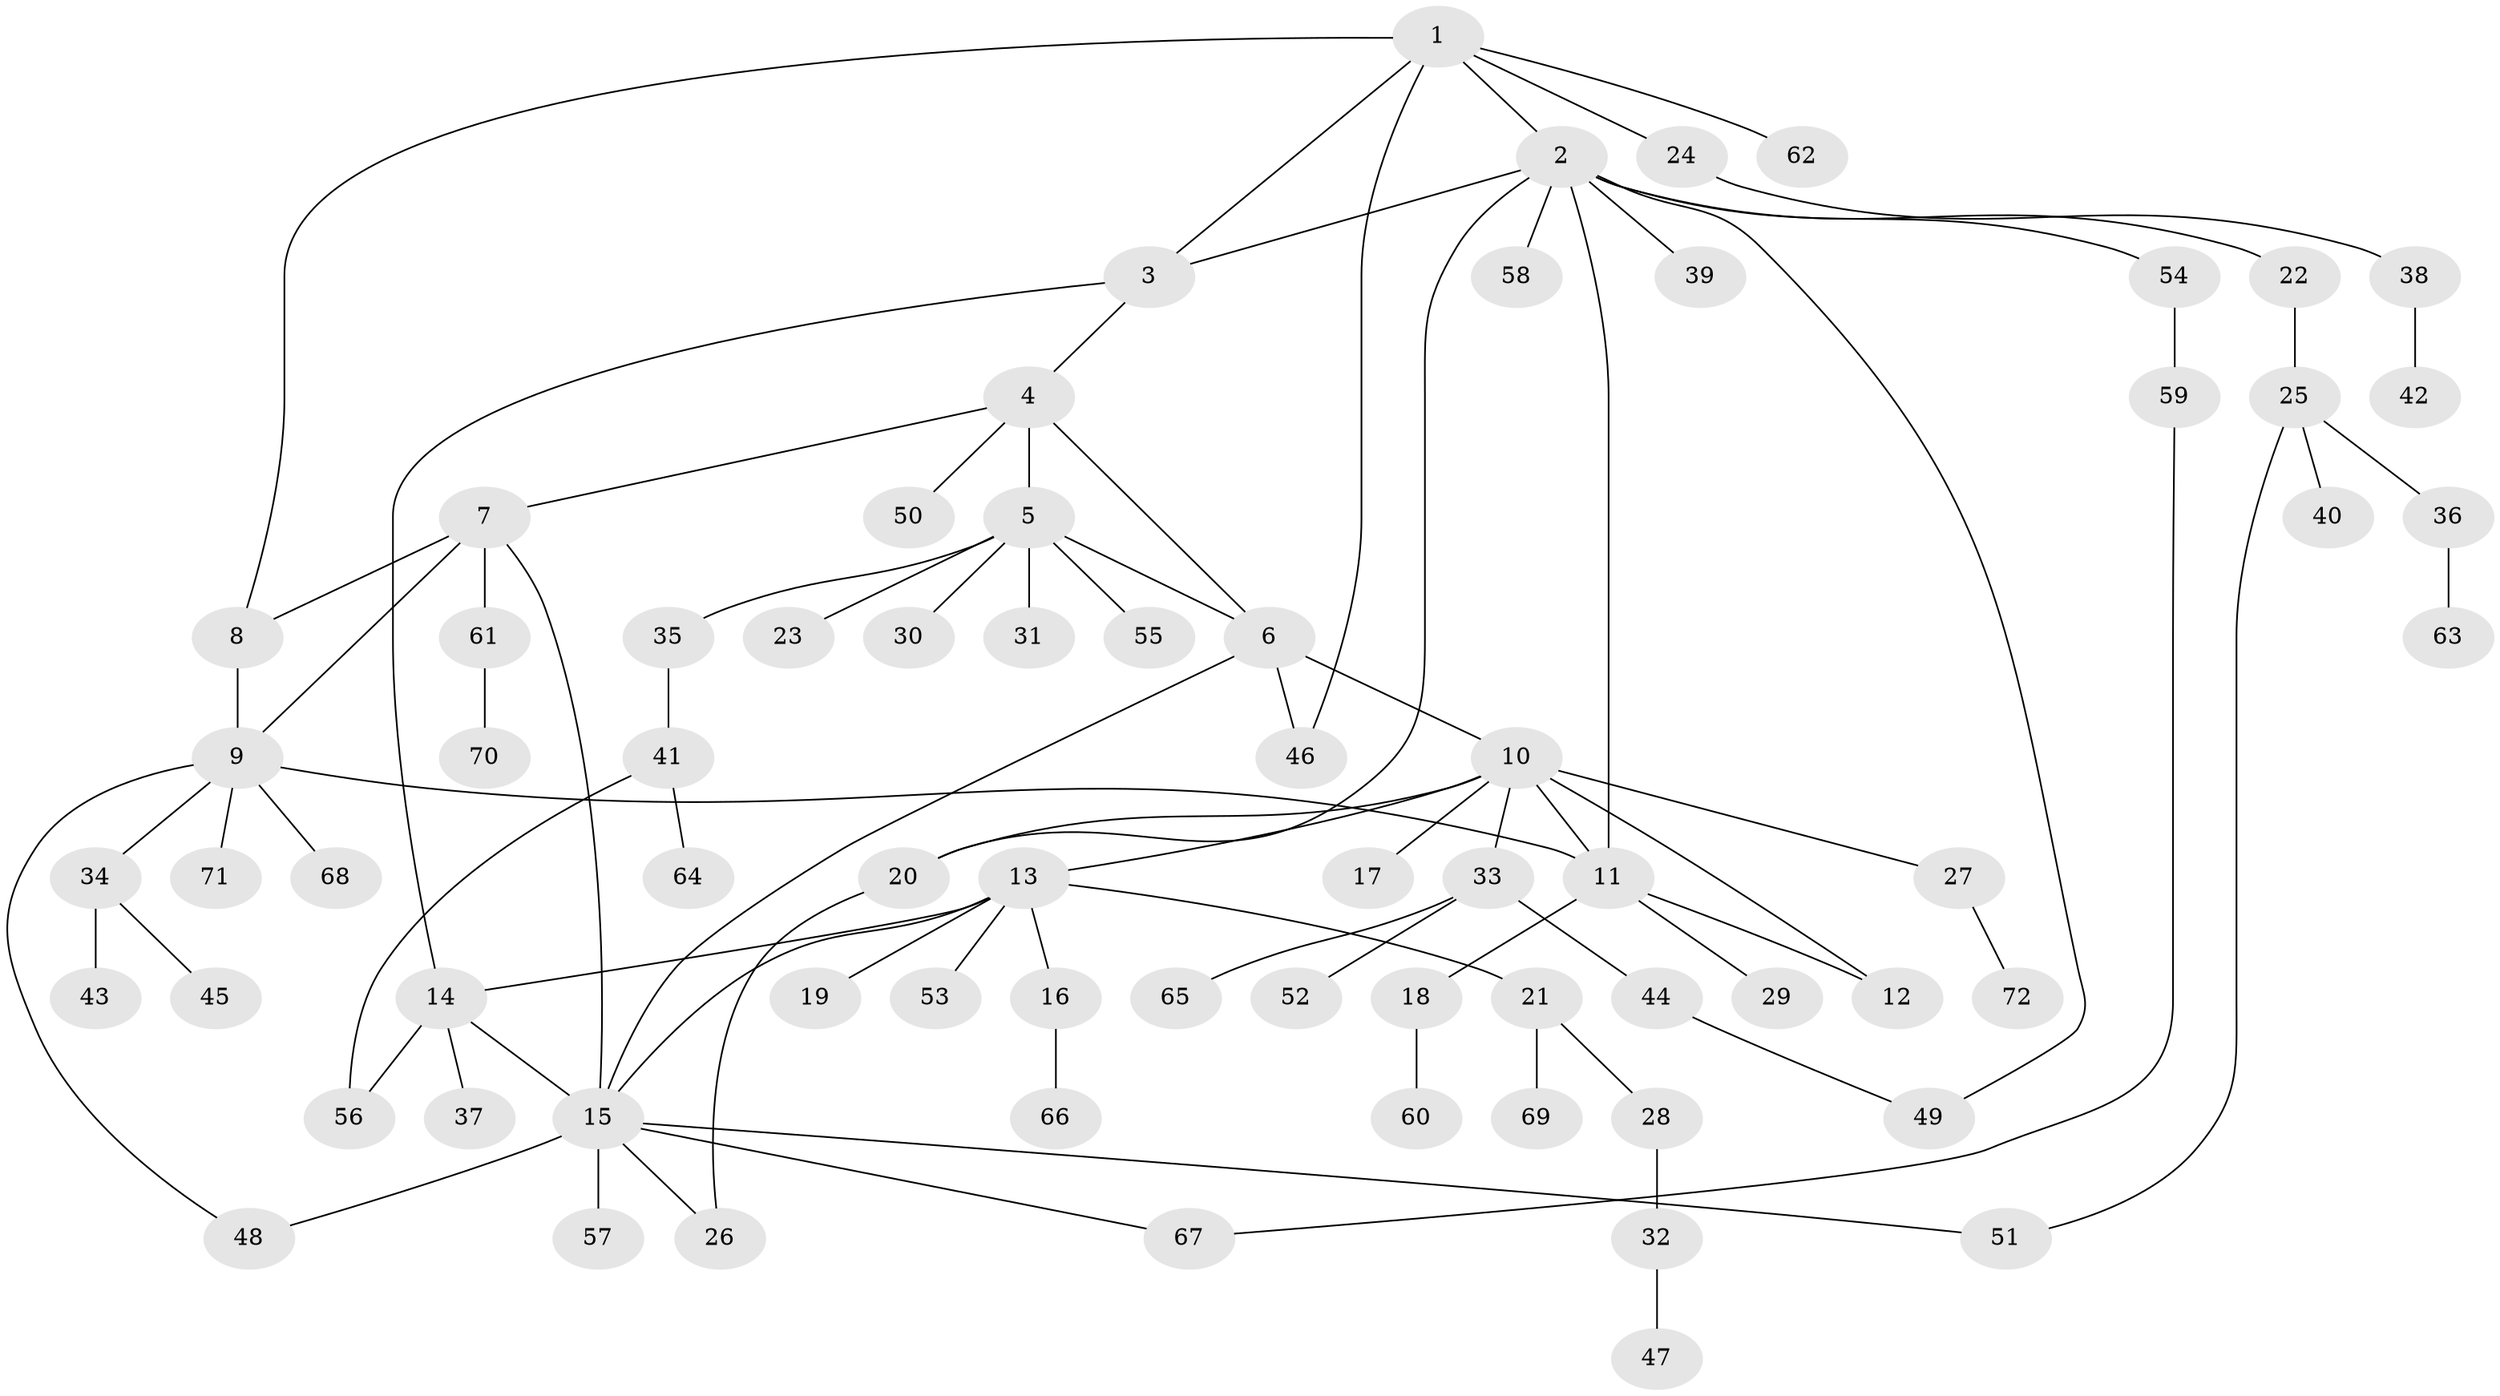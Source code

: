 // Generated by graph-tools (version 1.1) at 2025/26/03/09/25 03:26:43]
// undirected, 72 vertices, 90 edges
graph export_dot {
graph [start="1"]
  node [color=gray90,style=filled];
  1;
  2;
  3;
  4;
  5;
  6;
  7;
  8;
  9;
  10;
  11;
  12;
  13;
  14;
  15;
  16;
  17;
  18;
  19;
  20;
  21;
  22;
  23;
  24;
  25;
  26;
  27;
  28;
  29;
  30;
  31;
  32;
  33;
  34;
  35;
  36;
  37;
  38;
  39;
  40;
  41;
  42;
  43;
  44;
  45;
  46;
  47;
  48;
  49;
  50;
  51;
  52;
  53;
  54;
  55;
  56;
  57;
  58;
  59;
  60;
  61;
  62;
  63;
  64;
  65;
  66;
  67;
  68;
  69;
  70;
  71;
  72;
  1 -- 2;
  1 -- 3;
  1 -- 8;
  1 -- 24;
  1 -- 46;
  1 -- 62;
  2 -- 3;
  2 -- 11;
  2 -- 20;
  2 -- 22;
  2 -- 39;
  2 -- 49;
  2 -- 54;
  2 -- 58;
  3 -- 4;
  3 -- 14;
  4 -- 5;
  4 -- 6;
  4 -- 7;
  4 -- 50;
  5 -- 6;
  5 -- 23;
  5 -- 30;
  5 -- 31;
  5 -- 35;
  5 -- 55;
  6 -- 10;
  6 -- 15;
  6 -- 46;
  7 -- 8;
  7 -- 9;
  7 -- 15;
  7 -- 61;
  8 -- 9;
  9 -- 11;
  9 -- 34;
  9 -- 48;
  9 -- 68;
  9 -- 71;
  10 -- 11;
  10 -- 12;
  10 -- 13;
  10 -- 17;
  10 -- 20;
  10 -- 27;
  10 -- 33;
  11 -- 12;
  11 -- 18;
  11 -- 29;
  13 -- 14;
  13 -- 15;
  13 -- 16;
  13 -- 19;
  13 -- 21;
  13 -- 53;
  14 -- 15;
  14 -- 37;
  14 -- 56;
  15 -- 26;
  15 -- 48;
  15 -- 51;
  15 -- 57;
  15 -- 67;
  16 -- 66;
  18 -- 60;
  20 -- 26;
  21 -- 28;
  21 -- 69;
  22 -- 25;
  24 -- 38;
  25 -- 36;
  25 -- 40;
  25 -- 51;
  27 -- 72;
  28 -- 32;
  32 -- 47;
  33 -- 44;
  33 -- 52;
  33 -- 65;
  34 -- 43;
  34 -- 45;
  35 -- 41;
  36 -- 63;
  38 -- 42;
  41 -- 56;
  41 -- 64;
  44 -- 49;
  54 -- 59;
  59 -- 67;
  61 -- 70;
}
